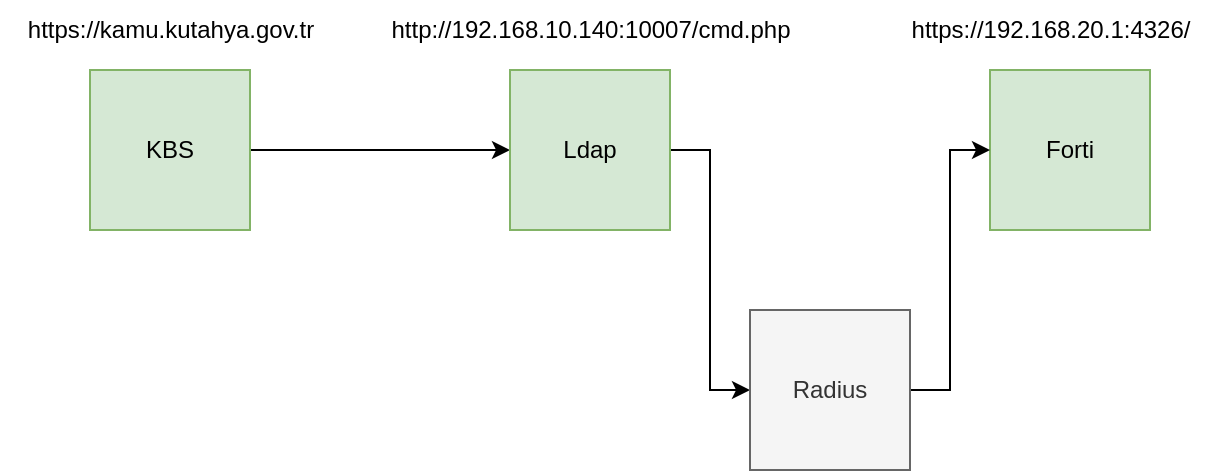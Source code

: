 <mxfile version="20.8.1" type="github">
  <diagram id="n8Z6SS6ofK7uxzqAPtRN" name="Page-1">
    <mxGraphModel dx="848" dy="605" grid="1" gridSize="10" guides="1" tooltips="1" connect="1" arrows="1" fold="1" page="1" pageScale="1" pageWidth="850" pageHeight="1100" math="0" shadow="0">
      <root>
        <mxCell id="0" />
        <mxCell id="1" parent="0" />
        <mxCell id="UQOwW32ChrhTyCgGbpYT-5" style="edgeStyle=orthogonalEdgeStyle;rounded=0;orthogonalLoop=1;jettySize=auto;html=1;exitX=1;exitY=0.5;exitDx=0;exitDy=0;entryX=0;entryY=0.5;entryDx=0;entryDy=0;" edge="1" parent="1" source="UQOwW32ChrhTyCgGbpYT-1" target="UQOwW32ChrhTyCgGbpYT-2">
          <mxGeometry relative="1" as="geometry" />
        </mxCell>
        <mxCell id="UQOwW32ChrhTyCgGbpYT-1" value="KBS" style="whiteSpace=wrap;html=1;aspect=fixed;fillColor=#d5e8d4;strokeColor=#82b366;" vertex="1" parent="1">
          <mxGeometry x="100" y="160" width="80" height="80" as="geometry" />
        </mxCell>
        <mxCell id="UQOwW32ChrhTyCgGbpYT-10" style="edgeStyle=orthogonalEdgeStyle;rounded=0;orthogonalLoop=1;jettySize=auto;html=1;exitX=1;exitY=0.5;exitDx=0;exitDy=0;entryX=0;entryY=0.5;entryDx=0;entryDy=0;" edge="1" parent="1" source="UQOwW32ChrhTyCgGbpYT-2" target="UQOwW32ChrhTyCgGbpYT-4">
          <mxGeometry relative="1" as="geometry" />
        </mxCell>
        <mxCell id="UQOwW32ChrhTyCgGbpYT-2" value="Ldap" style="whiteSpace=wrap;html=1;aspect=fixed;fillColor=#d5e8d4;strokeColor=#82b366;" vertex="1" parent="1">
          <mxGeometry x="310" y="160" width="80" height="80" as="geometry" />
        </mxCell>
        <mxCell id="UQOwW32ChrhTyCgGbpYT-3" value="Forti" style="whiteSpace=wrap;html=1;aspect=fixed;fillColor=#d5e8d4;strokeColor=#82b366;" vertex="1" parent="1">
          <mxGeometry x="550" y="160" width="80" height="80" as="geometry" />
        </mxCell>
        <mxCell id="UQOwW32ChrhTyCgGbpYT-11" style="edgeStyle=orthogonalEdgeStyle;rounded=0;orthogonalLoop=1;jettySize=auto;html=1;exitX=1;exitY=0.5;exitDx=0;exitDy=0;entryX=0;entryY=0.5;entryDx=0;entryDy=0;" edge="1" parent="1" source="UQOwW32ChrhTyCgGbpYT-4" target="UQOwW32ChrhTyCgGbpYT-3">
          <mxGeometry relative="1" as="geometry" />
        </mxCell>
        <mxCell id="UQOwW32ChrhTyCgGbpYT-4" value="Radius" style="whiteSpace=wrap;html=1;aspect=fixed;fillColor=#f5f5f5;strokeColor=#666666;fontColor=#333333;" vertex="1" parent="1">
          <mxGeometry x="430" y="280" width="80" height="80" as="geometry" />
        </mxCell>
        <mxCell id="UQOwW32ChrhTyCgGbpYT-7" value="https://kamu.kutahya.gov.tr" style="text;html=1;align=center;verticalAlign=middle;resizable=0;points=[];autosize=1;strokeColor=none;fillColor=none;" vertex="1" parent="1">
          <mxGeometry x="55" y="125" width="170" height="30" as="geometry" />
        </mxCell>
        <mxCell id="UQOwW32ChrhTyCgGbpYT-8" value="http://192.168.10.140:10007/cmd.php" style="text;html=1;align=center;verticalAlign=middle;resizable=0;points=[];autosize=1;strokeColor=none;fillColor=none;" vertex="1" parent="1">
          <mxGeometry x="240" y="125" width="220" height="30" as="geometry" />
        </mxCell>
        <mxCell id="UQOwW32ChrhTyCgGbpYT-9" value="https://192.168.20.1:4326/" style="text;html=1;align=center;verticalAlign=middle;resizable=0;points=[];autosize=1;strokeColor=none;fillColor=none;" vertex="1" parent="1">
          <mxGeometry x="500" y="125" width="160" height="30" as="geometry" />
        </mxCell>
      </root>
    </mxGraphModel>
  </diagram>
</mxfile>
